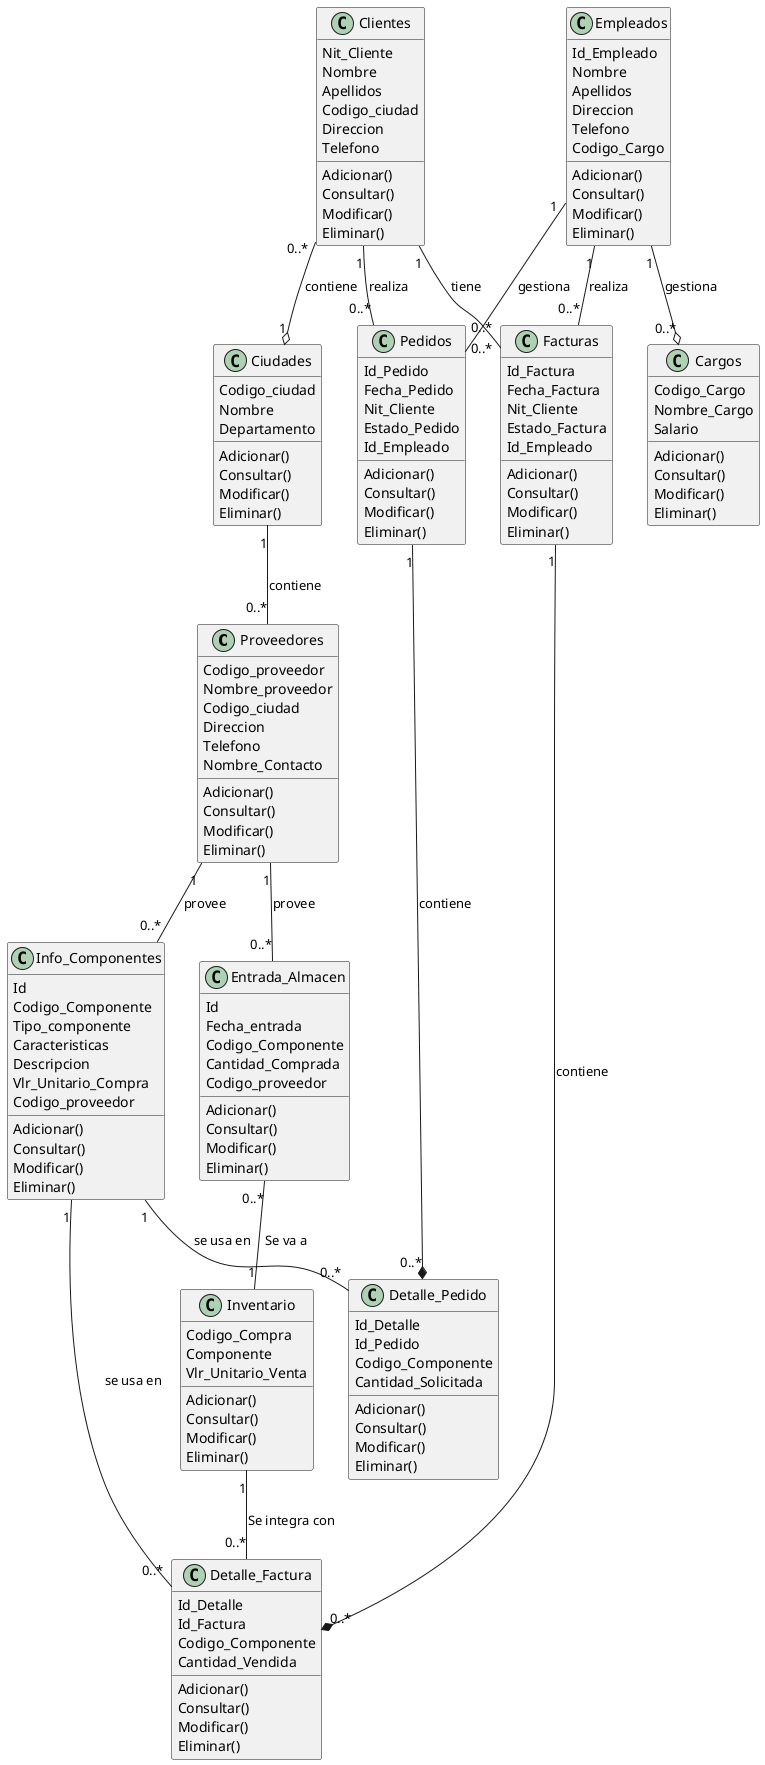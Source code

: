 @startuml
class  Proveedores {
    Codigo_proveedor
    Nombre_proveedor
    Codigo_ciudad
    Direccion
    Telefono
    Nombre_Contacto
    Adicionar()
    Consultar()
    Modificar()
    Eliminar()
}

class Entrada_Almacen {
    Id
    Fecha_entrada
    Codigo_Componente
    Cantidad_Comprada
    Codigo_proveedor
    Adicionar()
    Consultar()
    Modificar()
    Eliminar()
}

class Info_Componentes {
    Id
    Codigo_Componente
    Tipo_componente
    Caracteristicas
    Descripcion
    Vlr_Unitario_Compra
    Codigo_proveedor
    Adicionar()
    Consultar()
    Modificar()
    Eliminar()
}

class Detalle_Factura {
    Id_Detalle
    Id_Factura
    Codigo_Componente
    Cantidad_Vendida
    Adicionar()
    Consultar()
    Modificar()
    Eliminar()
}

class Detalle_Pedido {
    Id_Detalle
    Id_Pedido
    Codigo_Componente
    Cantidad_Solicitada
    Adicionar()
    Consultar()
    Modificar()
    Eliminar()
}

class Inventario {
    Codigo_Compra
    Componente
    Vlr_Unitario_Venta
    Adicionar()
    Consultar()
    Modificar()
    Eliminar()
}

class Pedidos {
    Id_Pedido
    Fecha_Pedido
    Nit_Cliente
    Estado_Pedido
    Id_Empleado
    Adicionar()
    Consultar()
    Modificar()
    Eliminar()
}

class Clientes {
    Nit_Cliente
    Nombre
    Apellidos
    Codigo_ciudad
    Direccion
    Telefono
    Adicionar()
    Consultar()
    Modificar()
    Eliminar()
}

class Ciudades {
    Codigo_ciudad
    Nombre
    Departamento
    Adicionar()
    Consultar()
    Modificar()
    Eliminar()
}

class Facturas {
    Id_Factura
    Fecha_Factura
    Nit_Cliente
    Estado_Factura
    Id_Empleado
    Adicionar()
    Consultar()
    Modificar()
    Eliminar()
}

class Empleados {
    Id_Empleado
    Nombre
    Apellidos
    Direccion
    Telefono
    Codigo_Cargo
    Adicionar()
    Consultar()
    Modificar()
    Eliminar()
}

class Cargos {
    Codigo_Cargo
    Nombre_Cargo
    Salario
    Adicionar()
    Consultar()
    Modificar()
    Eliminar()
}

' Relaciones con cardinalidades
Proveedores "1" -- "0..*" Entrada_Almacen : "provee"
Proveedores "1" -- "0..*" Info_Componentes : "provee"
Entrada_Almacen "0..*"-- "1" Inventario :  " Se va a"
Inventario "1" -- "0..*" Detalle_Factura :"Se integra con"
Info_Componentes "1" -- "0..*" Detalle_Factura : "se usa en"
Info_Componentes "1" -- "0..*" Detalle_Pedido : "se usa en"
Clientes "1" -- "0..*" Pedidos : "realiza"
Clientes "0..*" --o "1" Ciudades : "contiene"
Ciudades "1" -- "0..*" Proveedores : "contiene"
Facturas "1" --* "0..*" Detalle_Factura : "contiene"
Pedidos "1" --* "0..*" Detalle_Pedido : "contiene"
Empleados "1" -- "0..*" Facturas : "realiza"
Empleados "1" -- "0..*" Pedidos : "gestiona"
Clientes "1" -- "0..*" Facturas : "tiene"
Empleados "1" --o "0..*" Cargos : "gestiona"

@enduml
